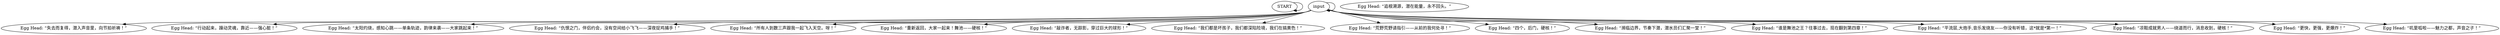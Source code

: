 # ICE / EGGHEAD barks tent
# Things egghead says in the tent,
# ==================================================
digraph G {
	  0 [label="START"];
	  1 [label="input"];
	  2 [label="Egg Head: “失去而复得，潜入声音里，向节拍祈祷！”"];
	  3 [label="Egg Head: “行动起来，躁动灵魂，靠近——强心脏！”"];
	  4 [label="Egg Head: “太阳灼烧，感知心跳——单条轨迹，韵律来袭——大家跳起来！”"];
	  5 [label="Egg Head: “仇恨之门，伴侣约会，没有空间给小飞飞——深夜捉鸡捕手！”"];
	  6 [label="Egg Head: “所有人到数三声跟我一起飞入天空。呀！”"];
	  7 [label="Egg Head: “重新返回，大家一起来！舞池——硬核！”"];
	  8 [label="Egg Head: “敲诈者，无踪影，穿过巨大的球形！”"];
	  9 [label="Egg Head: “我们都是坏孩子，我们都深陷险境，我们在搞黄色！”"];
	  10 [label="Egg Head: “荒野荒野请指引——从前的我何处寻！”"];
	  11 [label="Egg Head: “四个，后门，硬核！”"];
	  12 [label="Egg Head: “濒临边界，节奏下潜，潜水员们汇聚一堂！”"];
	  13 [label="Egg Head: “谁是舞池之王？往事过去，现在翻到第四章！”"];
	  14 [label="Egg Head: “平流层,大炮手,音乐发烧友——你没有听错，这*就是*第一！”"];
	  15 [label="Egg Head: “凉鞋成就男人——绕道而行，消息收到，硬核！”"];
	  16 [label="Egg Head: “追根溯源，潜在能量，永不回头。”"];
	  17 [label="Egg Head: “更快，更强，更爆炸！”"];
	  18 [label="Egg Head: “叽里呱啦——魅力之都，声音之子！”"];
	  0 -> 0
	  1 -> 1
	  1 -> 2
	  1 -> 3
	  1 -> 4
	  1 -> 5
	  1 -> 6
	  1 -> 7
	  1 -> 8
	  1 -> 9
	  1 -> 10
	  1 -> 11
	  1 -> 12
	  1 -> 13
	  1 -> 14
	  1 -> 15
	  1 -> 17
	  1 -> 18
}

